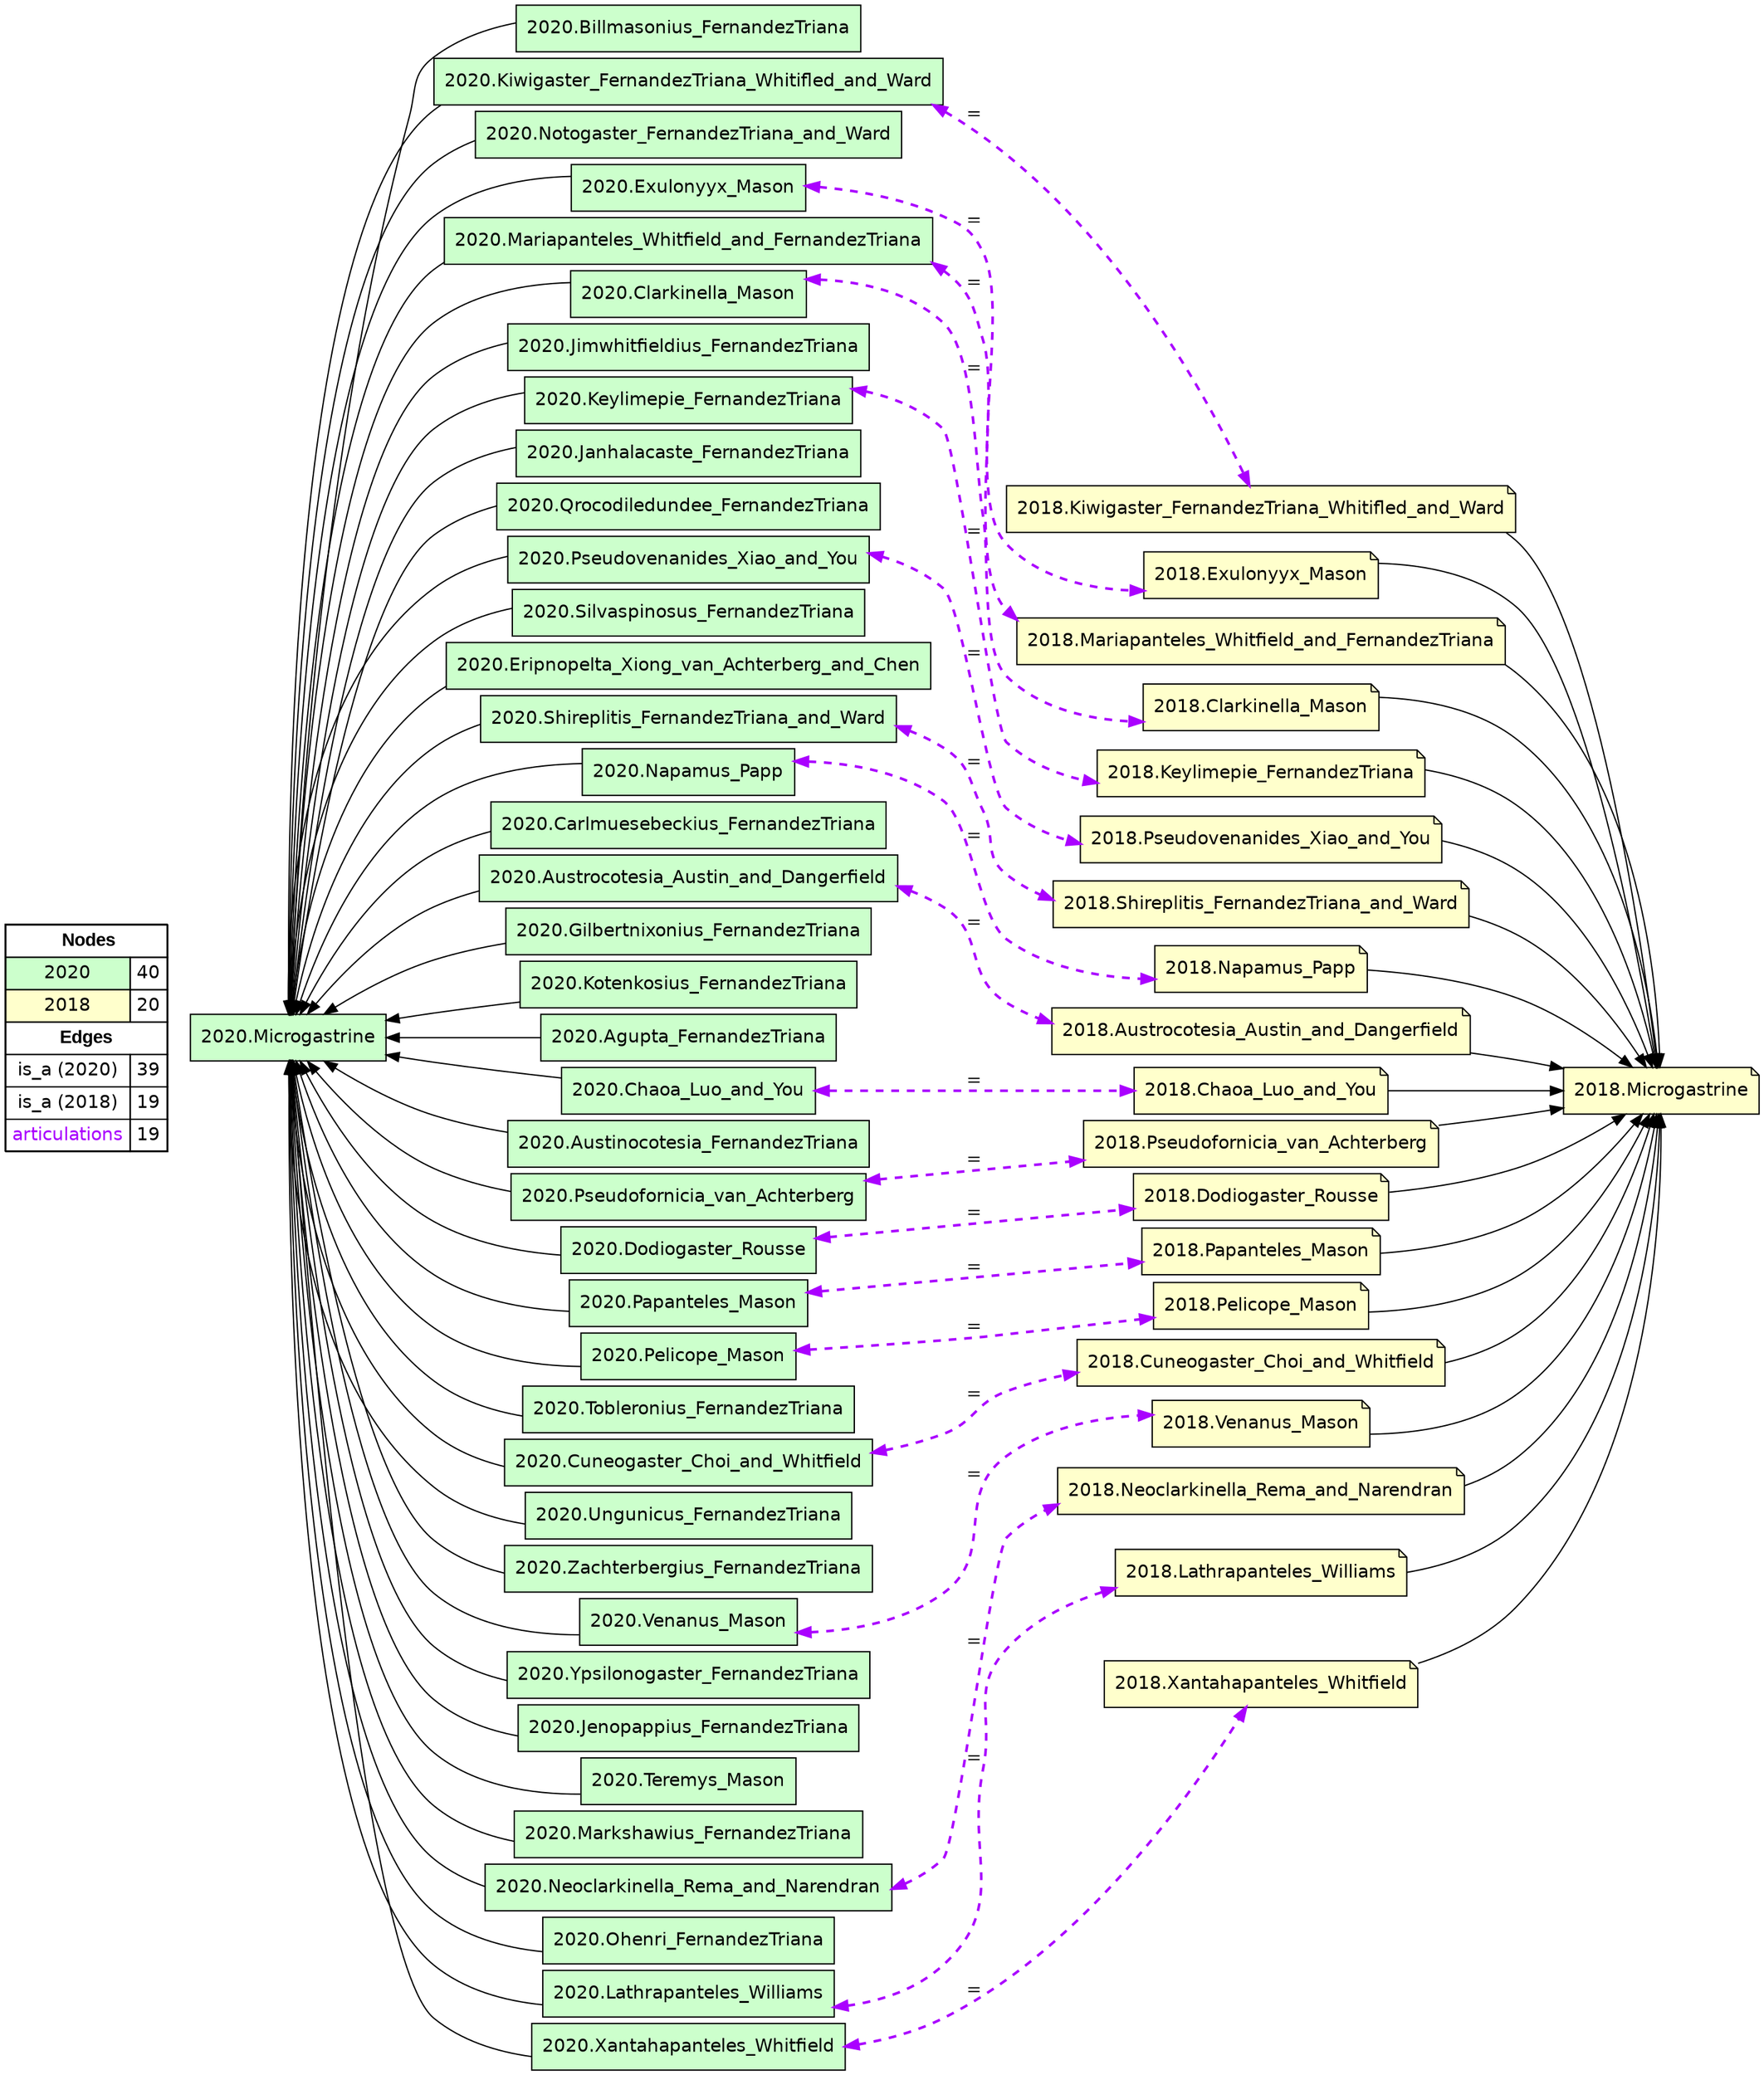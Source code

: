 digraph{
rankdir=LR
node[shape=circle style=filled fillcolor="#FFFFFF"] 
node[shape=box style=filled fillcolor="#CCFFCC" fontname="helvetica"] 
"2020.Billmasonius_FernandezTriana"
"2020.Kiwigaster_FernandezTriana_Whitifled_and_Ward"
"2020.Notogaster_FernandezTriana_and_Ward"
"2020.Exulonyyx_Mason"
"2020.Mariapanteles_Whitfield_and_FernandezTriana"
"2020.Clarkinella_Mason"
"2020.Jimwhitfieldius_FernandezTriana"
"2020.Keylimepie_FernandezTriana"
"2020.Janhalacaste_FernandezTriana"
"2020.Qrocodiledundee_FernandezTriana"
"2020.Pseudovenanides_Xiao_and_You"
"2020.Silvaspinosus_FernandezTriana"
"2020.Eripnopelta_Xiong_van_Achterberg_and_Chen"
"2020.Shireplitis_FernandezTriana_and_Ward"
"2020.Napamus_Papp"
"2020.Microgastrine"
"2020.Carlmuesebeckius_FernandezTriana"
"2020.Austrocotesia_Austin_and_Dangerfield"
"2020.Gilbertnixonius_FernandezTriana"
"2020.Kotenkosius_FernandezTriana"
"2020.Agupta_FernandezTriana"
"2020.Chaoa_Luo_and_You"
"2020.Austinocotesia_FernandezTriana"
"2020.Pseudofornicia_van_Achterberg"
"2020.Dodiogaster_Rousse"
"2020.Papanteles_Mason"
"2020.Pelicope_Mason"
"2020.Tobleronius_FernandezTriana"
"2020.Cuneogaster_Choi_and_Whitfield"
"2020.Ungunicus_FernandezTriana"
"2020.Zachterbergius_FernandezTriana"
"2020.Venanus_Mason"
"2020.Ypsilonogaster_FernandezTriana"
"2020.Jenopappius_FernandezTriana"
"2020.Teremys_Mason"
"2020.Markshawius_FernandezTriana"
"2020.Neoclarkinella_Rema_and_Narendran"
"2020.Ohenri_FernandezTriana"
"2020.Lathrapanteles_Williams"
"2020.Xantahapanteles_Whitfield"
node[shape=circle style=filled fillcolor="#FFFFFF"] 
node[shape=note style=filled fillcolor="#FFFFCC" fontname="helvetica"] 
"2018.Pseudofornicia_van_Achterberg"
"2018.Pelicope_Mason"
"2018.Xantahapanteles_Whitfield"
"2018.Lathrapanteles_Williams"
"2018.Microgastrine"
"2018.Keylimepie_FernandezTriana"
"2018.Exulonyyx_Mason"
"2018.Napamus_Papp"
"2018.Mariapanteles_Whitfield_and_FernandezTriana"
"2018.Pseudovenanides_Xiao_and_You"
"2018.Papanteles_Mason"
"2018.Neoclarkinella_Rema_and_Narendran"
"2018.Clarkinella_Mason"
"2018.Austrocotesia_Austin_and_Dangerfield"
"2018.Venanus_Mason"
"2018.Kiwigaster_FernandezTriana_Whitifled_and_Ward"
"2018.Cuneogaster_Choi_and_Whitfield"
"2018.Chaoa_Luo_and_You"
"2018.Dodiogaster_Rousse"
"2018.Shireplitis_FernandezTriana_and_Ward"
edge[style=solid color="#000000" constraint=true penwidth=1 dir=forward]
edge[style=solid color="#000000" constraint=true penwidth=1 dir=forward]
"2020.Microgastrine" -> "2020.Shireplitis_FernandezTriana_and_Ward" [dir=back]
"2020.Microgastrine" -> "2020.Kiwigaster_FernandezTriana_Whitifled_and_Ward" [dir=back]
"2020.Microgastrine" -> "2020.Zachterbergius_FernandezTriana" [dir=back]
"2020.Microgastrine" -> "2020.Exulonyyx_Mason" [dir=back]
"2020.Microgastrine" -> "2020.Austrocotesia_Austin_and_Dangerfield" [dir=back]
"2020.Microgastrine" -> "2020.Eripnopelta_Xiong_van_Achterberg_and_Chen" [dir=back]
"2020.Microgastrine" -> "2020.Chaoa_Luo_and_You" [dir=back]
"2020.Microgastrine" -> "2020.Pseudofornicia_van_Achterberg" [dir=back]
"2020.Microgastrine" -> "2020.Agupta_FernandezTriana" [dir=back]
"2020.Microgastrine" -> "2020.Ungunicus_FernandezTriana" [dir=back]
"2020.Microgastrine" -> "2020.Cuneogaster_Choi_and_Whitfield" [dir=back]
"2020.Microgastrine" -> "2020.Xantahapanteles_Whitfield" [dir=back]
"2020.Microgastrine" -> "2020.Silvaspinosus_FernandezTriana" [dir=back]
"2020.Microgastrine" -> "2020.Papanteles_Mason" [dir=back]
"2020.Microgastrine" -> "2020.Austinocotesia_FernandezTriana" [dir=back]
"2020.Microgastrine" -> "2020.Venanus_Mason" [dir=back]
"2020.Microgastrine" -> "2020.Neoclarkinella_Rema_and_Narendran" [dir=back]
"2020.Microgastrine" -> "2020.Jenopappius_FernandezTriana" [dir=back]
"2020.Microgastrine" -> "2020.Kotenkosius_FernandezTriana" [dir=back]
"2020.Microgastrine" -> "2020.Markshawius_FernandezTriana" [dir=back]
"2020.Microgastrine" -> "2020.Lathrapanteles_Williams" [dir=back]
"2020.Microgastrine" -> "2020.Ypsilonogaster_FernandezTriana" [dir=back]
"2020.Microgastrine" -> "2020.Teremys_Mason" [dir=back]
"2020.Microgastrine" -> "2020.Pseudovenanides_Xiao_and_You" [dir=back]
"2020.Microgastrine" -> "2020.Jimwhitfieldius_FernandezTriana" [dir=back]
"2020.Microgastrine" -> "2020.Mariapanteles_Whitfield_and_FernandezTriana" [dir=back]
"2020.Microgastrine" -> "2020.Carlmuesebeckius_FernandezTriana" [dir=back]
"2020.Microgastrine" -> "2020.Ohenri_FernandezTriana" [dir=back]
"2020.Microgastrine" -> "2020.Keylimepie_FernandezTriana" [dir=back]
"2020.Microgastrine" -> "2020.Clarkinella_Mason" [dir=back]
"2020.Microgastrine" -> "2020.Pelicope_Mason" [dir=back]
"2020.Microgastrine" -> "2020.Dodiogaster_Rousse" [dir=back]
"2020.Microgastrine" -> "2020.Janhalacaste_FernandezTriana" [dir=back]
"2020.Microgastrine" -> "2020.Tobleronius_FernandezTriana" [dir=back]
"2020.Microgastrine" -> "2020.Notogaster_FernandezTriana_and_Ward" [dir=back]
"2020.Microgastrine" -> "2020.Gilbertnixonius_FernandezTriana" [dir=back]
"2020.Microgastrine" -> "2020.Napamus_Papp" [dir=back]
"2020.Microgastrine" -> "2020.Billmasonius_FernandezTriana" [dir=back]
"2020.Microgastrine" -> "2020.Qrocodiledundee_FernandezTriana" [dir=back]
edge[style=solid color="#000000" constraint=true penwidth=1 dir=forward]
edge[style=solid color="#000000" constraint=true penwidth=1 dir=forward]
"2018.Austrocotesia_Austin_and_Dangerfield" -> "2018.Microgastrine"
"2018.Keylimepie_FernandezTriana" -> "2018.Microgastrine"
"2018.Lathrapanteles_Williams" -> "2018.Microgastrine"
"2018.Neoclarkinella_Rema_and_Narendran" -> "2018.Microgastrine"
"2018.Pseudovenanides_Xiao_and_You" -> "2018.Microgastrine"
"2018.Venanus_Mason" -> "2018.Microgastrine"
"2018.Dodiogaster_Rousse" -> "2018.Microgastrine"
"2018.Shireplitis_FernandezTriana_and_Ward" -> "2018.Microgastrine"
"2018.Cuneogaster_Choi_and_Whitfield" -> "2018.Microgastrine"
"2018.Chaoa_Luo_and_You" -> "2018.Microgastrine"
"2018.Papanteles_Mason" -> "2018.Microgastrine"
"2018.Clarkinella_Mason" -> "2018.Microgastrine"
"2018.Exulonyyx_Mason" -> "2018.Microgastrine"
"2018.Kiwigaster_FernandezTriana_Whitifled_and_Ward" -> "2018.Microgastrine"
"2018.Mariapanteles_Whitfield_and_FernandezTriana" -> "2018.Microgastrine"
"2018.Napamus_Papp" -> "2018.Microgastrine"
"2018.Pseudofornicia_van_Achterberg" -> "2018.Microgastrine"
"2018.Xantahapanteles_Whitfield" -> "2018.Microgastrine"
"2018.Pelicope_Mason" -> "2018.Microgastrine"
edge[style=solid color="#000000" constraint=true penwidth=1 dir=forward]
edge[style=dashed color="#AA00FF" constraint=true penwidth=2 dir=both]
"2020.Keylimepie_FernandezTriana" -> "2018.Keylimepie_FernandezTriana" [label="="]
"2020.Clarkinella_Mason" -> "2018.Clarkinella_Mason" [label="="]
"2020.Cuneogaster_Choi_and_Whitfield" -> "2018.Cuneogaster_Choi_and_Whitfield" [label="="]
"2020.Neoclarkinella_Rema_and_Narendran" -> "2018.Neoclarkinella_Rema_and_Narendran" [label="="]
"2020.Shireplitis_FernandezTriana_and_Ward" -> "2018.Shireplitis_FernandezTriana_and_Ward" [label="="]
"2020.Mariapanteles_Whitfield_and_FernandezTriana" -> "2018.Mariapanteles_Whitfield_and_FernandezTriana" [label="="]
"2020.Chaoa_Luo_and_You" -> "2018.Chaoa_Luo_and_You" [label="="]
"2020.Pseudofornicia_van_Achterberg" -> "2018.Pseudofornicia_van_Achterberg" [label="="]
"2020.Venanus_Mason" -> "2018.Venanus_Mason" [label="="]
"2020.Lathrapanteles_Williams" -> "2018.Lathrapanteles_Williams" [label="="]
"2020.Napamus_Papp" -> "2018.Napamus_Papp" [label="="]
"2020.Exulonyyx_Mason" -> "2018.Exulonyyx_Mason" [label="="]
"2020.Papanteles_Mason" -> "2018.Papanteles_Mason" [label="="]
"2020.Pelicope_Mason" -> "2018.Pelicope_Mason" [label="="]
"2020.Pseudovenanides_Xiao_and_You" -> "2018.Pseudovenanides_Xiao_and_You" [label="="]
"2020.Kiwigaster_FernandezTriana_Whitifled_and_Ward" -> "2018.Kiwigaster_FernandezTriana_Whitifled_and_Ward" [label="="]
"2020.Xantahapanteles_Whitfield" -> "2018.Xantahapanteles_Whitfield" [label="="]
"2020.Austrocotesia_Austin_and_Dangerfield" -> "2018.Austrocotesia_Austin_and_Dangerfield" [label="="]
"2020.Dodiogaster_Rousse" -> "2018.Dodiogaster_Rousse" [label="="]
node[shape=box] 
{rank=source Legend [fillcolor= white margin=0 label=< 
 <TABLE BORDER="0" CELLBORDER="1" CELLSPACING="0" CELLPADDING="4"> 
<TR> <TD COLSPAN="2"><font face="Arial Black"> Nodes</font></TD> </TR> 
<TR> 
 <TD bgcolor="#CCFFCC" fontname="helvetica">2020</TD> 
 <TD>40</TD> 
 </TR> 
<TR> 
 <TD bgcolor="#FFFFCC" fontname="helvetica">2018</TD> 
 <TD>20</TD> 
 </TR> 
<TR> <TD COLSPAN="2"><font face = "Arial Black"> Edges </font></TD> </TR> 
<TR> 
 <TD><font color ="#000000">is_a (2020)</font></TD><TD>39</TD>
</TR>
<TR> 
 <TD><font color ="#000000">is_a (2018)</font></TD><TD>19</TD>
</TR>
<TR> 
 <TD><font color ="#AA00FF">articulations</font></TD><TD>19</TD>
</TR>
</TABLE> 
 >] } 
}